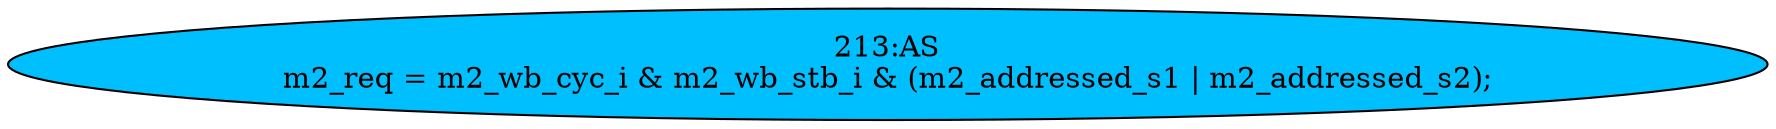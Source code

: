 strict digraph "" {
	node [label="\N"];
	"213:AS"	 [ast="<pyverilog.vparser.ast.Assign object at 0x7f88e956d510>",
		def_var="['m2_req']",
		fillcolor=deepskyblue,
		label="213:AS
m2_req = m2_wb_cyc_i & m2_wb_stb_i & (m2_addressed_s1 | m2_addressed_s2);",
		statements="[]",
		style=filled,
		typ=Assign,
		use_var="['m2_wb_cyc_i', 'm2_wb_stb_i', 'm2_addressed_s1', 'm2_addressed_s2']"];
}
